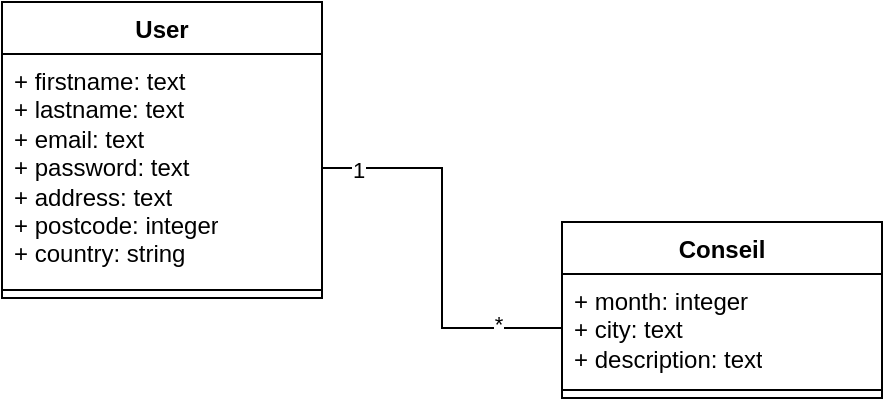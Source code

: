 <mxfile version="24.0.4" type="device">
  <diagram id="C5RBs43oDa-KdzZeNtuy" name="Page-1">
    <mxGraphModel dx="1434" dy="836" grid="1" gridSize="10" guides="1" tooltips="1" connect="1" arrows="1" fold="1" page="1" pageScale="1" pageWidth="827" pageHeight="1169" math="0" shadow="0">
      <root>
        <mxCell id="WIyWlLk6GJQsqaUBKTNV-0" />
        <mxCell id="WIyWlLk6GJQsqaUBKTNV-1" parent="WIyWlLk6GJQsqaUBKTNV-0" />
        <mxCell id="QQSAmC29MJ8qdHPUTfiy-8" value="User" style="swimlane;fontStyle=1;align=center;verticalAlign=top;childLayout=stackLayout;horizontal=1;startSize=26;horizontalStack=0;resizeParent=1;resizeParentMax=0;resizeLast=0;collapsible=1;marginBottom=0;whiteSpace=wrap;html=1;" vertex="1" parent="WIyWlLk6GJQsqaUBKTNV-1">
          <mxGeometry x="100" y="110" width="160" height="148" as="geometry" />
        </mxCell>
        <mxCell id="QQSAmC29MJ8qdHPUTfiy-9" value="+ firstname: text&lt;div&gt;+ lastname: text&lt;br&gt;&lt;/div&gt;&lt;div&gt;+ email: text&lt;/div&gt;&lt;div&gt;+ password: text&lt;/div&gt;&lt;div&gt;+ address: text&lt;/div&gt;&lt;div&gt;+ postcode: integer&lt;/div&gt;&lt;div&gt;+ country: string&lt;/div&gt;" style="text;strokeColor=none;fillColor=none;align=left;verticalAlign=top;spacingLeft=4;spacingRight=4;overflow=hidden;rotatable=0;points=[[0,0.5],[1,0.5]];portConstraint=eastwest;whiteSpace=wrap;html=1;" vertex="1" parent="QQSAmC29MJ8qdHPUTfiy-8">
          <mxGeometry y="26" width="160" height="114" as="geometry" />
        </mxCell>
        <mxCell id="QQSAmC29MJ8qdHPUTfiy-10" value="" style="line;strokeWidth=1;fillColor=none;align=left;verticalAlign=middle;spacingTop=-1;spacingLeft=3;spacingRight=3;rotatable=0;labelPosition=right;points=[];portConstraint=eastwest;strokeColor=inherit;" vertex="1" parent="QQSAmC29MJ8qdHPUTfiy-8">
          <mxGeometry y="140" width="160" height="8" as="geometry" />
        </mxCell>
        <mxCell id="QQSAmC29MJ8qdHPUTfiy-12" value="Conseil" style="swimlane;fontStyle=1;align=center;verticalAlign=top;childLayout=stackLayout;horizontal=1;startSize=26;horizontalStack=0;resizeParent=1;resizeParentMax=0;resizeLast=0;collapsible=1;marginBottom=0;whiteSpace=wrap;html=1;" vertex="1" parent="WIyWlLk6GJQsqaUBKTNV-1">
          <mxGeometry x="380" y="220" width="160" height="88" as="geometry" />
        </mxCell>
        <mxCell id="QQSAmC29MJ8qdHPUTfiy-13" value="+ month: integer&lt;div&gt;+ city: text&lt;/div&gt;&lt;div&gt;+ description: text&lt;/div&gt;" style="text;strokeColor=none;fillColor=none;align=left;verticalAlign=top;spacingLeft=4;spacingRight=4;overflow=hidden;rotatable=0;points=[[0,0.5],[1,0.5]];portConstraint=eastwest;whiteSpace=wrap;html=1;" vertex="1" parent="QQSAmC29MJ8qdHPUTfiy-12">
          <mxGeometry y="26" width="160" height="54" as="geometry" />
        </mxCell>
        <mxCell id="QQSAmC29MJ8qdHPUTfiy-14" value="" style="line;strokeWidth=1;fillColor=none;align=left;verticalAlign=middle;spacingTop=-1;spacingLeft=3;spacingRight=3;rotatable=0;labelPosition=right;points=[];portConstraint=eastwest;strokeColor=inherit;" vertex="1" parent="QQSAmC29MJ8qdHPUTfiy-12">
          <mxGeometry y="80" width="160" height="8" as="geometry" />
        </mxCell>
        <mxCell id="QQSAmC29MJ8qdHPUTfiy-16" style="edgeStyle=orthogonalEdgeStyle;rounded=0;orthogonalLoop=1;jettySize=auto;html=1;exitX=1;exitY=0.5;exitDx=0;exitDy=0;entryX=0;entryY=0.5;entryDx=0;entryDy=0;endArrow=none;endFill=0;" edge="1" parent="WIyWlLk6GJQsqaUBKTNV-1" source="QQSAmC29MJ8qdHPUTfiy-9" target="QQSAmC29MJ8qdHPUTfiy-13">
          <mxGeometry relative="1" as="geometry" />
        </mxCell>
        <mxCell id="QQSAmC29MJ8qdHPUTfiy-17" value="1" style="edgeLabel;html=1;align=center;verticalAlign=middle;resizable=0;points=[];" vertex="1" connectable="0" parent="QQSAmC29MJ8qdHPUTfiy-16">
          <mxGeometry x="-0.82" y="-1" relative="1" as="geometry">
            <mxPoint as="offset" />
          </mxGeometry>
        </mxCell>
        <mxCell id="QQSAmC29MJ8qdHPUTfiy-18" value="*" style="edgeLabel;html=1;align=center;verticalAlign=middle;resizable=0;points=[];" vertex="1" connectable="0" parent="QQSAmC29MJ8qdHPUTfiy-16">
          <mxGeometry x="0.68" y="2" relative="1" as="geometry">
            <mxPoint as="offset" />
          </mxGeometry>
        </mxCell>
      </root>
    </mxGraphModel>
  </diagram>
</mxfile>
